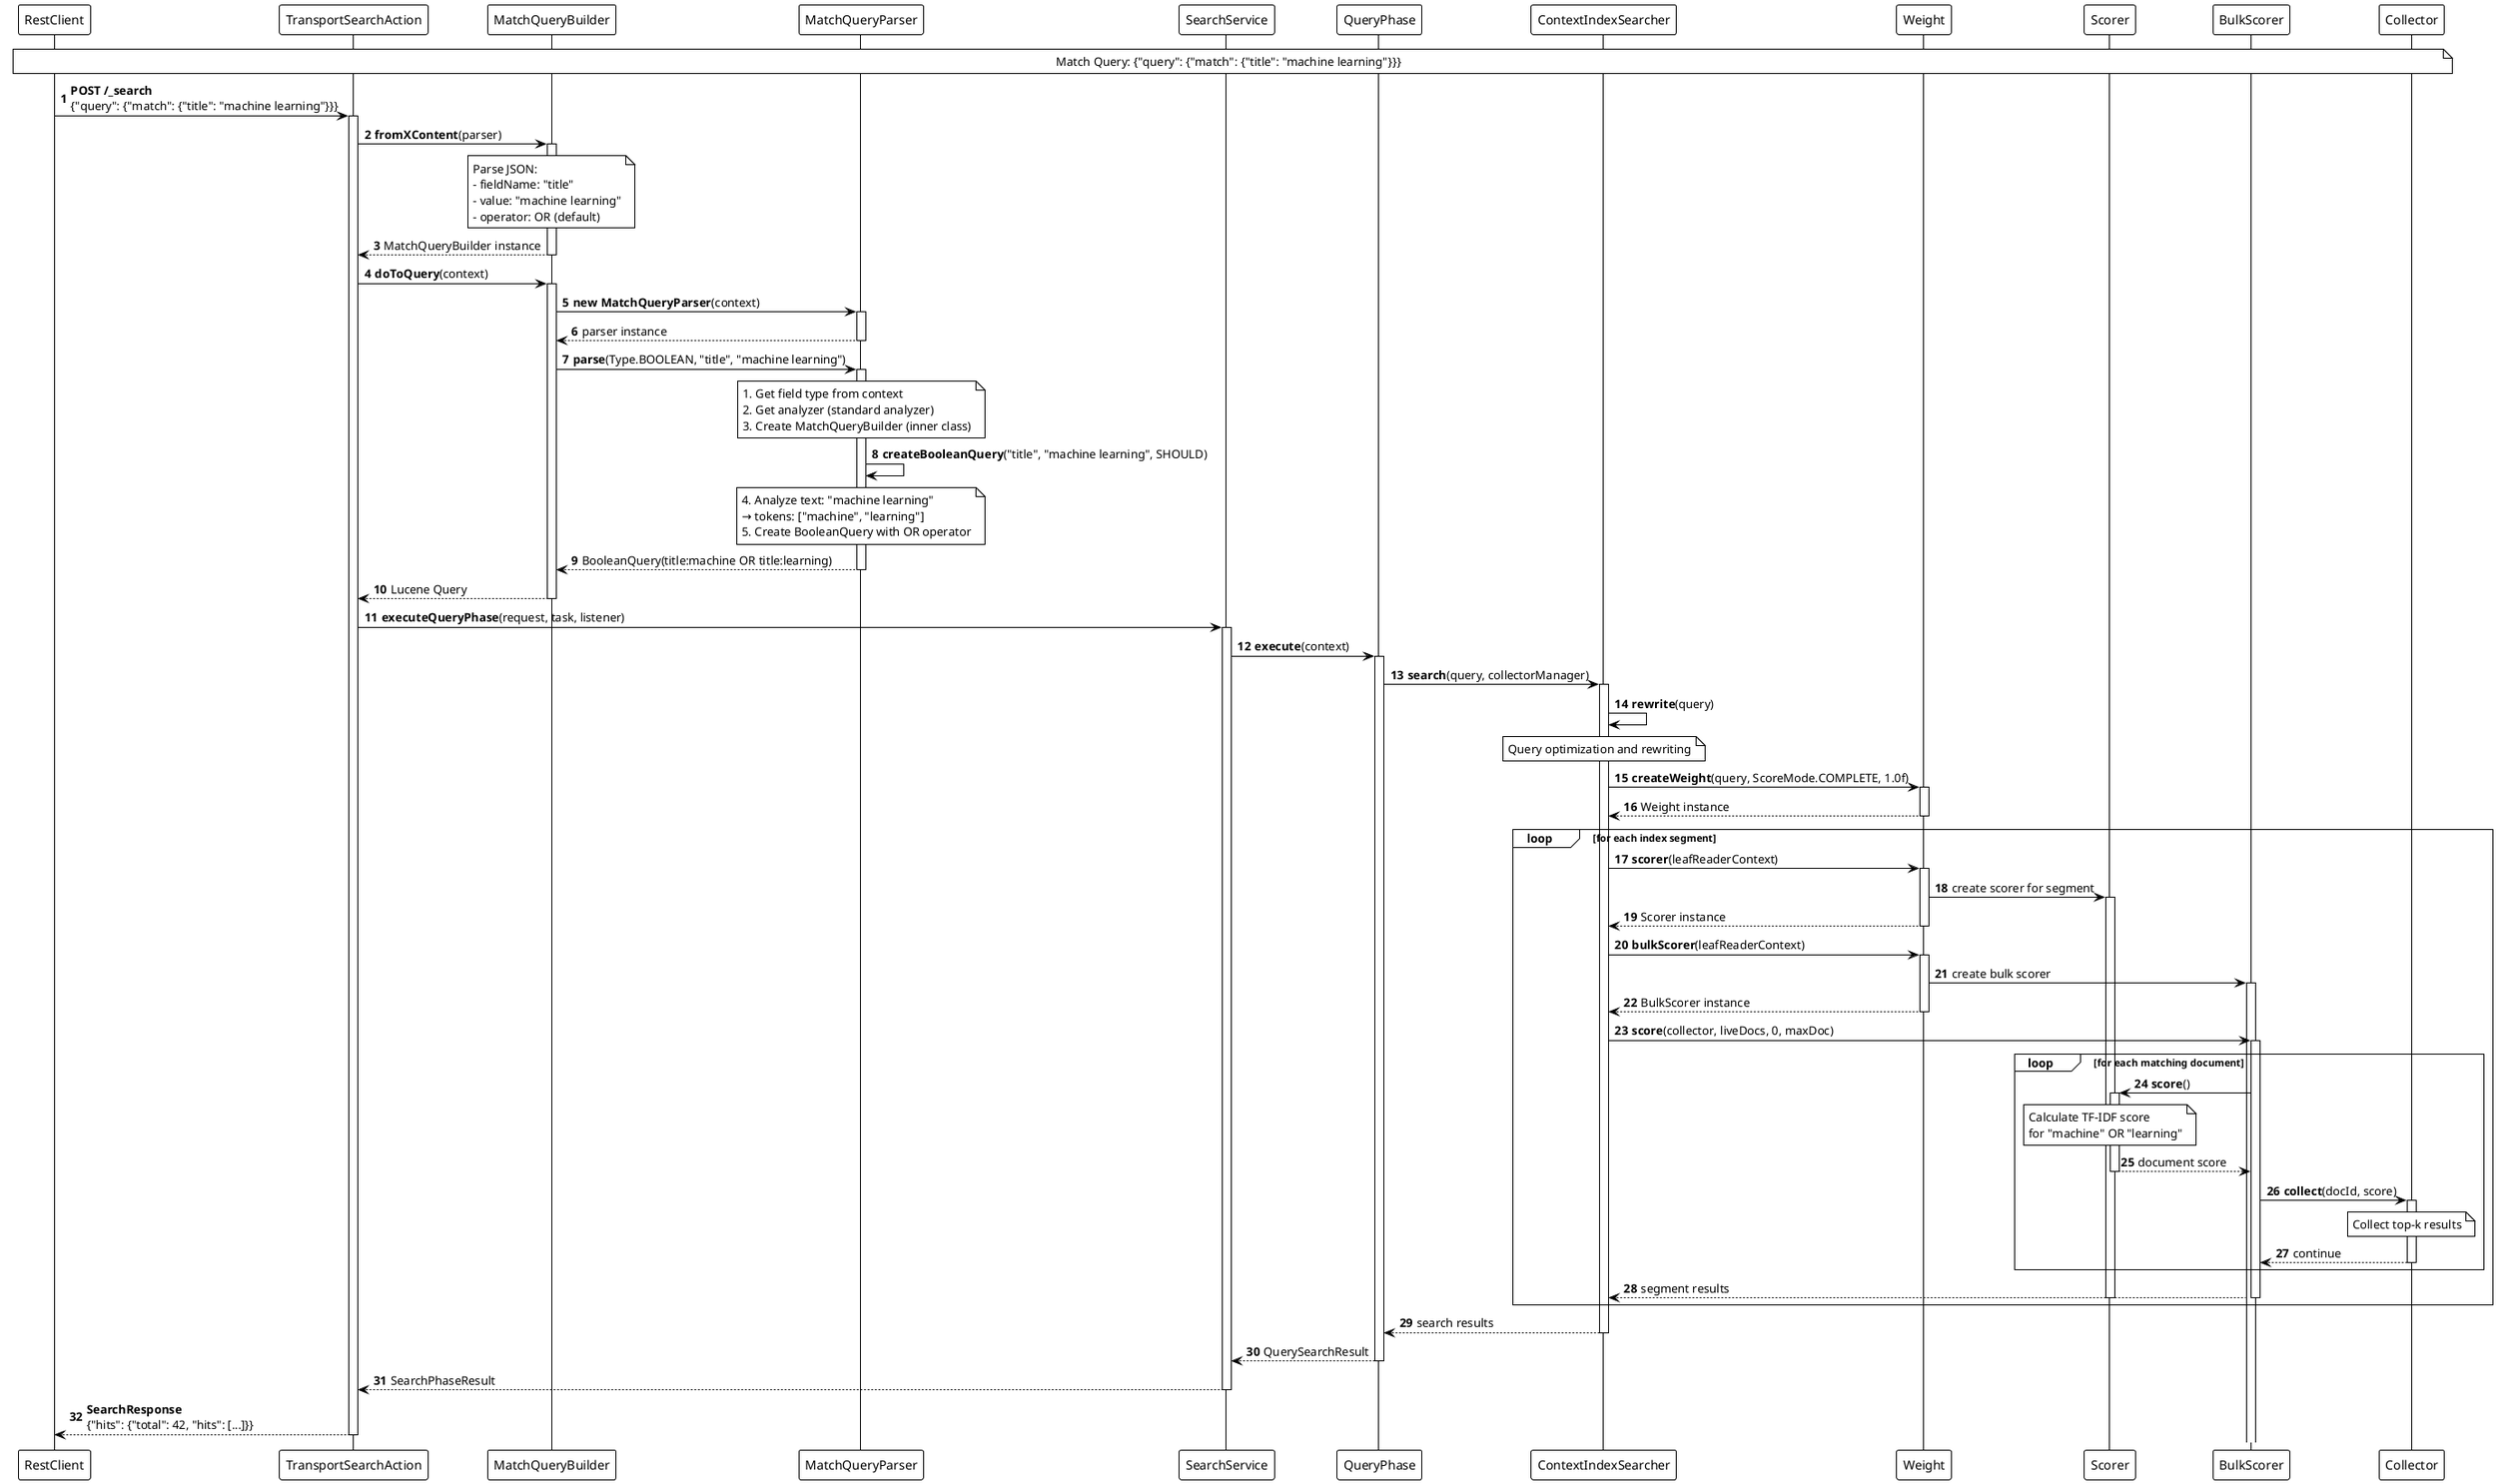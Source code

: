 @startuml
!theme plain
autonumber

participant "RestClient" as Client
participant "TransportSearchAction" as Transport
participant "MatchQueryBuilder" as QueryBuilder
participant "MatchQueryParser" as QueryParser
participant "SearchService" as SearchSvc
participant "QueryPhase" as QPhase
participant "ContextIndexSearcher" as Searcher
participant "Weight" as Weight
participant "Scorer" as Scorer
participant "BulkScorer" as BulkScorer
participant "Collector" as Collector

note over Client, Collector: Match Query: {"query": {"match": {"title": "machine learning"}}}

Client -> Transport: **POST /_search**\n{"query": {"match": {"title": "machine learning"}}}
activate Transport

Transport -> QueryBuilder: **fromXContent**(parser)
activate QueryBuilder
note over QueryBuilder: Parse JSON:\n- fieldName: "title"\n- value: "machine learning"\n- operator: OR (default)
QueryBuilder --> Transport: MatchQueryBuilder instance
deactivate QueryBuilder

Transport -> QueryBuilder: **doToQuery**(context)
activate QueryBuilder
QueryBuilder -> QueryParser: **new MatchQueryParser**(context)
activate QueryParser
QueryParser --> QueryBuilder: parser instance
deactivate QueryParser

QueryBuilder -> QueryParser: **parse**(Type.BOOLEAN, "title", "machine learning")
activate QueryParser

note over QueryParser: 1. Get field type from context\n2. Get analyzer (standard analyzer)\n3. Create MatchQueryBuilder (inner class)

QueryParser -> QueryParser: **createBooleanQuery**("title", "machine learning", SHOULD)
note over QueryParser: 4. Analyze text: "machine learning"\n→ tokens: ["machine", "learning"]\n5. Create BooleanQuery with OR operator

QueryParser --> QueryBuilder: BooleanQuery(title:machine OR title:learning)
deactivate QueryParser
QueryBuilder --> Transport: Lucene Query
deactivate QueryBuilder

Transport -> SearchSvc: **executeQueryPhase**(request, task, listener)
activate SearchSvc

SearchSvc -> QPhase: **execute**(context)
activate QPhase

QPhase -> Searcher: **search**(query, collectorManager)
activate Searcher

Searcher -> Searcher: **rewrite**(query)
note over Searcher: Query optimization and rewriting

Searcher -> Weight: **createWeight**(query, ScoreMode.COMPLETE, 1.0f)
activate Weight
Weight --> Searcher: Weight instance
deactivate Weight

loop for each index segment
    Searcher -> Weight: **scorer**(leafReaderContext)
    activate Weight
    Weight -> Scorer: create scorer for segment
    activate Scorer
    Weight --> Searcher: Scorer instance
    deactivate Weight
    
    Searcher -> Weight: **bulkScorer**(leafReaderContext)
    activate Weight
    Weight -> BulkScorer: create bulk scorer
    activate BulkScorer
    Weight --> Searcher: BulkScorer instance
    deactivate Weight
    
    Searcher -> BulkScorer: **score**(collector, liveDocs, 0, maxDoc)
    activate BulkScorer
    
    loop for each matching document
        BulkScorer -> Scorer: **score**()
        activate Scorer
        note over Scorer: Calculate TF-IDF score\nfor "machine" OR "learning"
        Scorer --> BulkScorer: document score
        deactivate Scorer
        
        BulkScorer -> Collector: **collect**(docId, score)
        activate Collector
        note over Collector: Collect top-k results
        Collector --> BulkScorer: continue
        deactivate Collector
    end
    
    BulkScorer --> Searcher: segment results
    deactivate BulkScorer
    deactivate Scorer
end

Searcher --> QPhase: search results
deactivate Searcher

QPhase --> SearchSvc: QuerySearchResult
deactivate QPhase

SearchSvc --> Transport: SearchPhaseResult
deactivate SearchSvc

Transport --> Client: **SearchResponse**\n{"hits": {"total": 42, "hits": [...]}}
deactivate Transport

@enduml